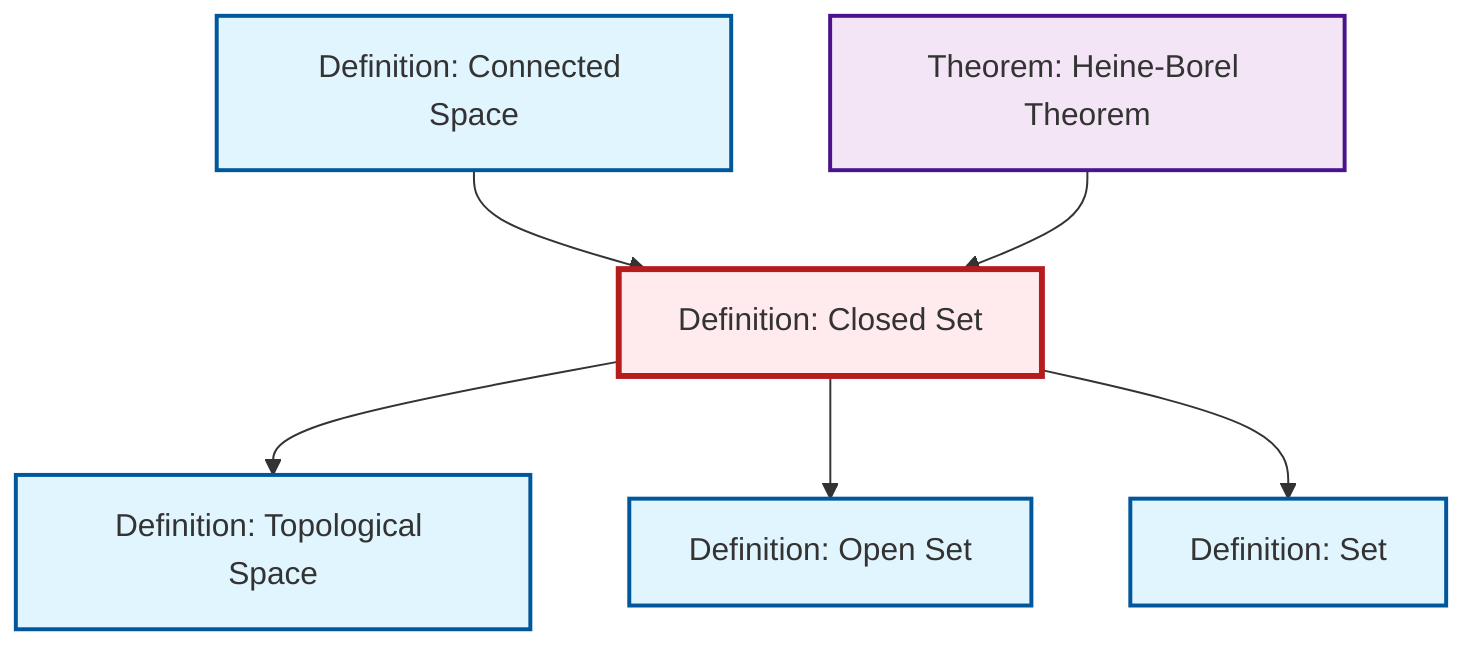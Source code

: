 graph TD
    classDef definition fill:#e1f5fe,stroke:#01579b,stroke-width:2px
    classDef theorem fill:#f3e5f5,stroke:#4a148c,stroke-width:2px
    classDef axiom fill:#fff3e0,stroke:#e65100,stroke-width:2px
    classDef example fill:#e8f5e9,stroke:#1b5e20,stroke-width:2px
    classDef current fill:#ffebee,stroke:#b71c1c,stroke-width:3px
    def-closed-set["Definition: Closed Set"]:::definition
    def-connected["Definition: Connected Space"]:::definition
    def-topological-space["Definition: Topological Space"]:::definition
    thm-heine-borel["Theorem: Heine-Borel Theorem"]:::theorem
    def-open-set["Definition: Open Set"]:::definition
    def-set["Definition: Set"]:::definition
    def-connected --> def-closed-set
    def-closed-set --> def-topological-space
    thm-heine-borel --> def-closed-set
    def-closed-set --> def-open-set
    def-closed-set --> def-set
    class def-closed-set current